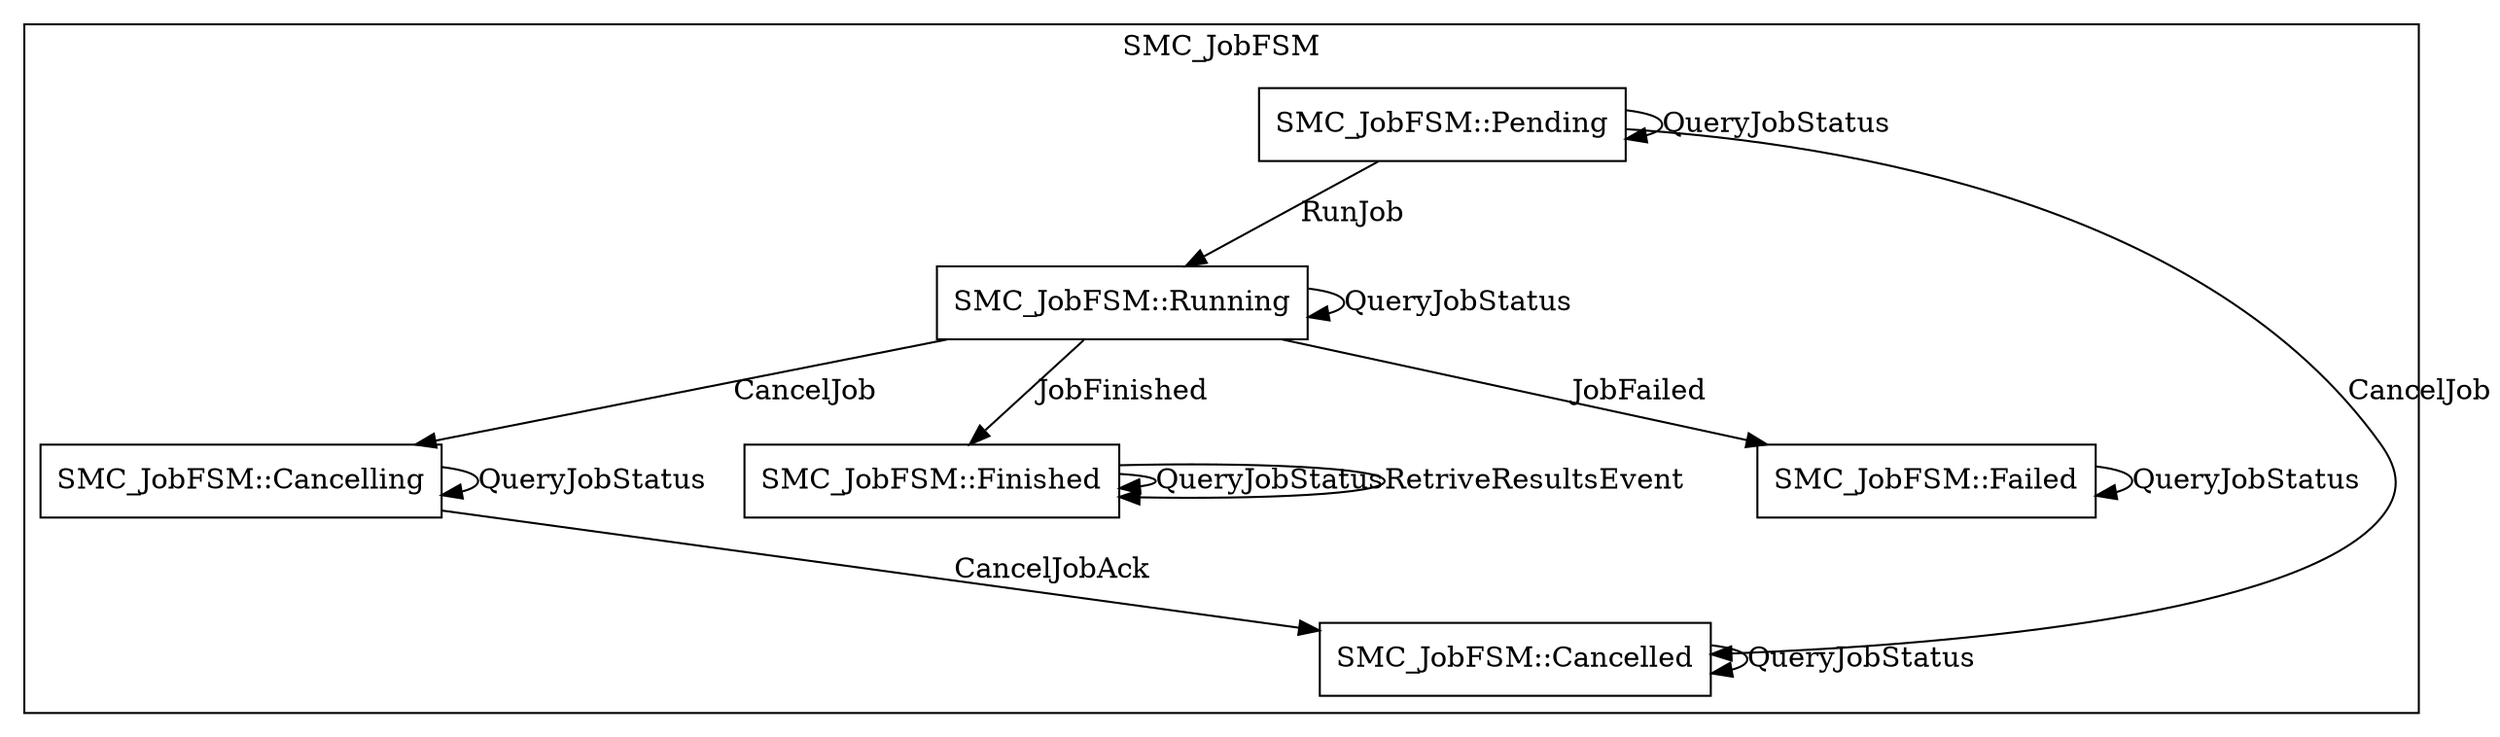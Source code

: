 digraph 
JobFSM {

    node
        [shape=record];

    subgraph cluster_SMC_JobFSM {

        label="SMC_JobFSM";

        //-------------------------------------------------------
        // States (Nodes)
        //

        "SMC_JobFSM::Pending"
            [label="\N"];

        "SMC_JobFSM::Running"
            [label="\N"];

        "SMC_JobFSM::Cancelling"
            [label="\N"];

        "SMC_JobFSM::Finished"
            [label="\N"];

        "SMC_JobFSM::Failed"
            [label="\N"];

        "SMC_JobFSM::Cancelled"
            [label="\N"];

        //-------------------------------------------------------
        // Transitions (Edges)
        //

        "SMC_JobFSM::Pending" -> "SMC_JobFSM::Cancelled"
            [label="CancelJob"];

        "SMC_JobFSM::Pending" -> "SMC_JobFSM::Pending"
            [label="QueryJobStatus"];

        "SMC_JobFSM::Pending" -> "SMC_JobFSM::Running"
            [label="RunJob"];

        "SMC_JobFSM::Running" -> "SMC_JobFSM::Cancelling"
            [label="CancelJob"];

        "SMC_JobFSM::Running" -> "SMC_JobFSM::Failed"
            [label="JobFailed"];

        "SMC_JobFSM::Running" -> "SMC_JobFSM::Finished"
            [label="JobFinished"];

        "SMC_JobFSM::Running" -> "SMC_JobFSM::Running"
            [label="QueryJobStatus"];

        "SMC_JobFSM::Cancelling" -> "SMC_JobFSM::Cancelled"
            [label="CancelJobAck"];

        "SMC_JobFSM::Cancelling" -> "SMC_JobFSM::Cancelling"
            [label="QueryJobStatus"];

        "SMC_JobFSM::Finished" -> "SMC_JobFSM::Finished"
            [label="QueryJobStatus"];

        "SMC_JobFSM::Finished" -> "SMC_JobFSM::Finished"
            [label="RetriveResultsEvent"];

        "SMC_JobFSM::Failed" -> "SMC_JobFSM::Failed"
            [label="QueryJobStatus"];

        "SMC_JobFSM::Cancelled" -> "SMC_JobFSM::Cancelled"
            [label="QueryJobStatus"];
    }

}
